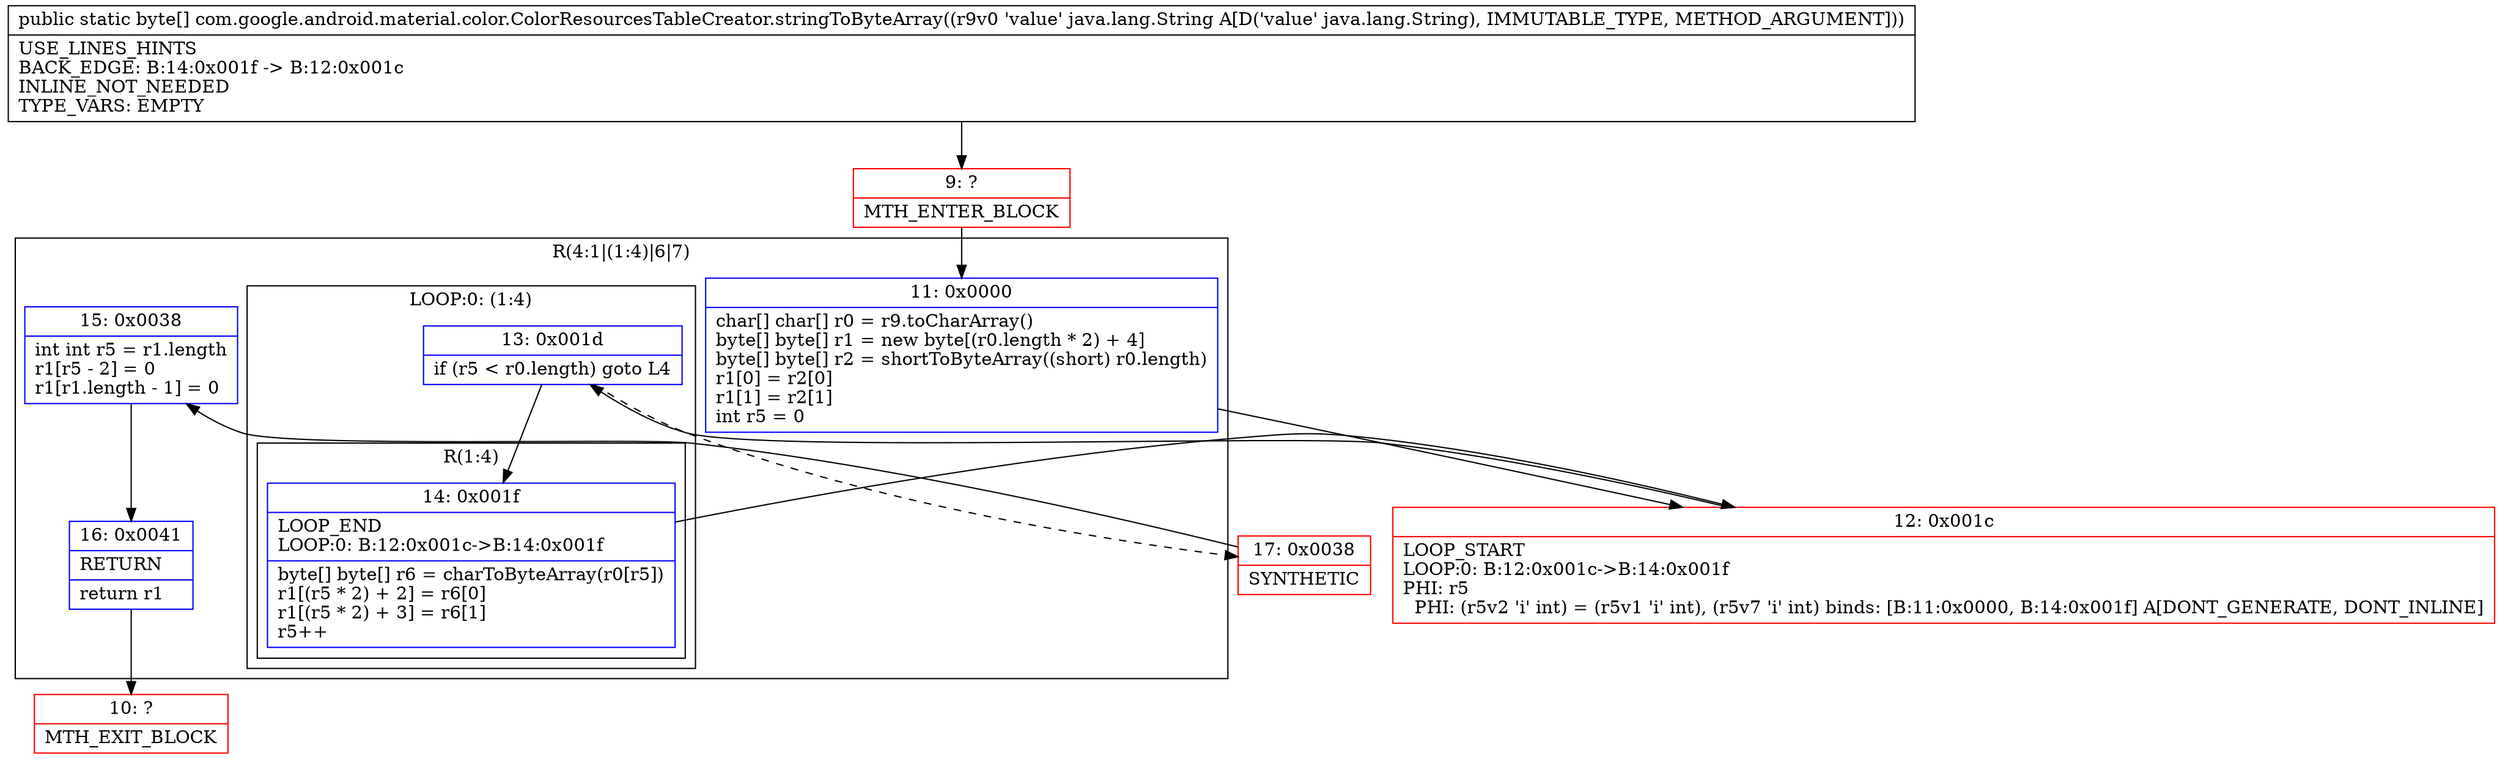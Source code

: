 digraph "CFG forcom.google.android.material.color.ColorResourcesTableCreator.stringToByteArray(Ljava\/lang\/String;)[B" {
subgraph cluster_Region_664880839 {
label = "R(4:1|(1:4)|6|7)";
node [shape=record,color=blue];
Node_11 [shape=record,label="{11\:\ 0x0000|char[] char[] r0 = r9.toCharArray()\lbyte[] byte[] r1 = new byte[(r0.length * 2) + 4]\lbyte[] byte[] r2 = shortToByteArray((short) r0.length)\lr1[0] = r2[0]\lr1[1] = r2[1]\lint r5 = 0\l}"];
subgraph cluster_LoopRegion_101939261 {
label = "LOOP:0: (1:4)";
node [shape=record,color=blue];
Node_13 [shape=record,label="{13\:\ 0x001d|if (r5 \< r0.length) goto L4\l}"];
subgraph cluster_Region_1680300190 {
label = "R(1:4)";
node [shape=record,color=blue];
Node_14 [shape=record,label="{14\:\ 0x001f|LOOP_END\lLOOP:0: B:12:0x001c\-\>B:14:0x001f\l|byte[] byte[] r6 = charToByteArray(r0[r5])\lr1[(r5 * 2) + 2] = r6[0]\lr1[(r5 * 2) + 3] = r6[1]\lr5++\l}"];
}
}
Node_15 [shape=record,label="{15\:\ 0x0038|int int r5 = r1.length\lr1[r5 \- 2] = 0\lr1[r1.length \- 1] = 0\l}"];
Node_16 [shape=record,label="{16\:\ 0x0041|RETURN\l|return r1\l}"];
}
Node_9 [shape=record,color=red,label="{9\:\ ?|MTH_ENTER_BLOCK\l}"];
Node_12 [shape=record,color=red,label="{12\:\ 0x001c|LOOP_START\lLOOP:0: B:12:0x001c\-\>B:14:0x001f\lPHI: r5 \l  PHI: (r5v2 'i' int) = (r5v1 'i' int), (r5v7 'i' int) binds: [B:11:0x0000, B:14:0x001f] A[DONT_GENERATE, DONT_INLINE]\l}"];
Node_17 [shape=record,color=red,label="{17\:\ 0x0038|SYNTHETIC\l}"];
Node_10 [shape=record,color=red,label="{10\:\ ?|MTH_EXIT_BLOCK\l}"];
MethodNode[shape=record,label="{public static byte[] com.google.android.material.color.ColorResourcesTableCreator.stringToByteArray((r9v0 'value' java.lang.String A[D('value' java.lang.String), IMMUTABLE_TYPE, METHOD_ARGUMENT]))  | USE_LINES_HINTS\lBACK_EDGE: B:14:0x001f \-\> B:12:0x001c\lINLINE_NOT_NEEDED\lTYPE_VARS: EMPTY\l}"];
MethodNode -> Node_9;Node_11 -> Node_12;
Node_13 -> Node_14;
Node_13 -> Node_17[style=dashed];
Node_14 -> Node_12;
Node_15 -> Node_16;
Node_16 -> Node_10;
Node_9 -> Node_11;
Node_12 -> Node_13;
Node_17 -> Node_15;
}

